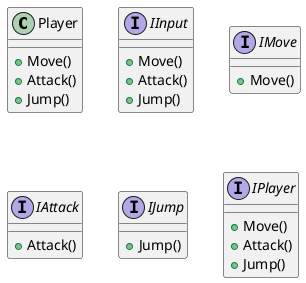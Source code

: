 @startuml

' クラスの定義
class Player {
    +Move()
    +Attack()
    +Jump()
}

interface IInput {
    +Move()
    +Attack()
    +Jump()    
}
interface IMove {
    +Move()
}
interface IAttack {
    +Attack()
}
interface IJump {
    +Jump()
}

interface IPlayer {
    +Move()
    +Attack()
    +Jump()
}

@enduml
